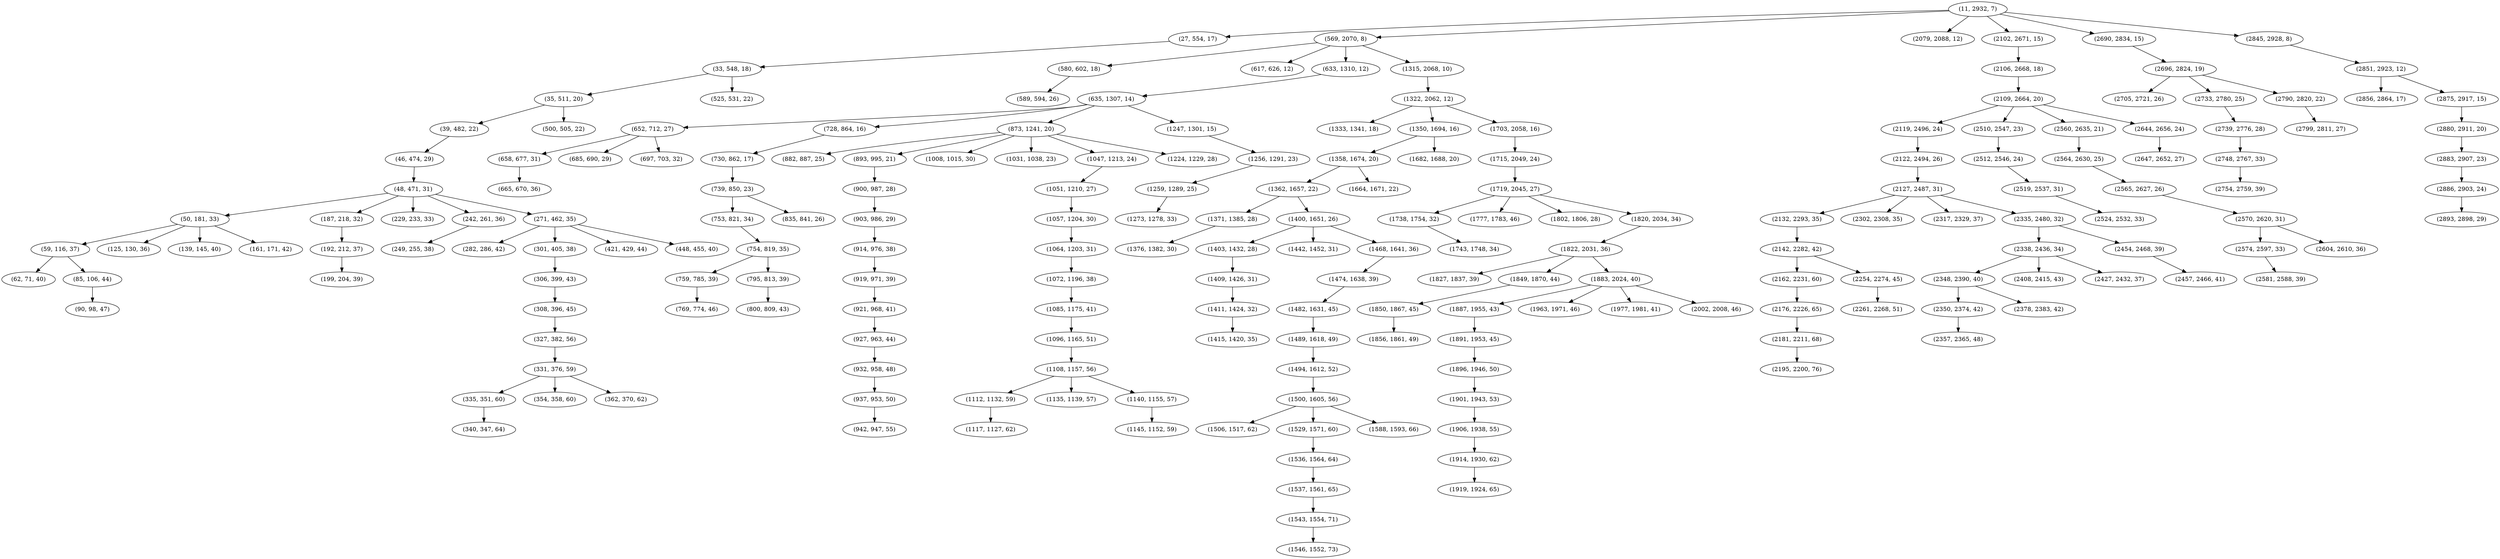 digraph tree {
    "(11, 2932, 7)";
    "(27, 554, 17)";
    "(33, 548, 18)";
    "(35, 511, 20)";
    "(39, 482, 22)";
    "(46, 474, 29)";
    "(48, 471, 31)";
    "(50, 181, 33)";
    "(59, 116, 37)";
    "(62, 71, 40)";
    "(85, 106, 44)";
    "(90, 98, 47)";
    "(125, 130, 36)";
    "(139, 145, 40)";
    "(161, 171, 42)";
    "(187, 218, 32)";
    "(192, 212, 37)";
    "(199, 204, 39)";
    "(229, 233, 33)";
    "(242, 261, 36)";
    "(249, 255, 38)";
    "(271, 462, 35)";
    "(282, 286, 42)";
    "(301, 405, 38)";
    "(306, 399, 43)";
    "(308, 396, 45)";
    "(327, 382, 56)";
    "(331, 376, 59)";
    "(335, 351, 60)";
    "(340, 347, 64)";
    "(354, 358, 60)";
    "(362, 370, 62)";
    "(421, 429, 44)";
    "(448, 455, 40)";
    "(500, 505, 22)";
    "(525, 531, 22)";
    "(569, 2070, 8)";
    "(580, 602, 18)";
    "(589, 594, 26)";
    "(617, 626, 12)";
    "(633, 1310, 12)";
    "(635, 1307, 14)";
    "(652, 712, 27)";
    "(658, 677, 31)";
    "(665, 670, 36)";
    "(685, 690, 29)";
    "(697, 703, 32)";
    "(728, 864, 16)";
    "(730, 862, 17)";
    "(739, 850, 23)";
    "(753, 821, 34)";
    "(754, 819, 35)";
    "(759, 785, 39)";
    "(769, 774, 46)";
    "(795, 813, 39)";
    "(800, 809, 43)";
    "(835, 841, 26)";
    "(873, 1241, 20)";
    "(882, 887, 25)";
    "(893, 995, 21)";
    "(900, 987, 28)";
    "(903, 986, 29)";
    "(914, 976, 38)";
    "(919, 971, 39)";
    "(921, 968, 41)";
    "(927, 963, 44)";
    "(932, 958, 48)";
    "(937, 953, 50)";
    "(942, 947, 55)";
    "(1008, 1015, 30)";
    "(1031, 1038, 23)";
    "(1047, 1213, 24)";
    "(1051, 1210, 27)";
    "(1057, 1204, 30)";
    "(1064, 1203, 31)";
    "(1072, 1196, 38)";
    "(1085, 1175, 41)";
    "(1096, 1165, 51)";
    "(1108, 1157, 56)";
    "(1112, 1132, 59)";
    "(1117, 1127, 62)";
    "(1135, 1139, 57)";
    "(1140, 1155, 57)";
    "(1145, 1152, 59)";
    "(1224, 1229, 28)";
    "(1247, 1301, 15)";
    "(1256, 1291, 23)";
    "(1259, 1289, 25)";
    "(1273, 1278, 33)";
    "(1315, 2068, 10)";
    "(1322, 2062, 12)";
    "(1333, 1341, 18)";
    "(1350, 1694, 16)";
    "(1358, 1674, 20)";
    "(1362, 1657, 22)";
    "(1371, 1385, 28)";
    "(1376, 1382, 30)";
    "(1400, 1651, 26)";
    "(1403, 1432, 28)";
    "(1409, 1426, 31)";
    "(1411, 1424, 32)";
    "(1415, 1420, 35)";
    "(1442, 1452, 31)";
    "(1468, 1641, 36)";
    "(1474, 1638, 39)";
    "(1482, 1631, 45)";
    "(1489, 1618, 49)";
    "(1494, 1612, 52)";
    "(1500, 1605, 56)";
    "(1506, 1517, 62)";
    "(1529, 1571, 60)";
    "(1536, 1564, 64)";
    "(1537, 1561, 65)";
    "(1543, 1554, 71)";
    "(1546, 1552, 73)";
    "(1588, 1593, 66)";
    "(1664, 1671, 22)";
    "(1682, 1688, 20)";
    "(1703, 2058, 16)";
    "(1715, 2049, 24)";
    "(1719, 2045, 27)";
    "(1738, 1754, 32)";
    "(1743, 1748, 34)";
    "(1777, 1783, 46)";
    "(1802, 1806, 28)";
    "(1820, 2034, 34)";
    "(1822, 2031, 36)";
    "(1827, 1837, 39)";
    "(1849, 1870, 44)";
    "(1850, 1867, 45)";
    "(1856, 1861, 49)";
    "(1883, 2024, 40)";
    "(1887, 1955, 43)";
    "(1891, 1953, 45)";
    "(1896, 1946, 50)";
    "(1901, 1943, 53)";
    "(1906, 1938, 55)";
    "(1914, 1930, 62)";
    "(1919, 1924, 65)";
    "(1963, 1971, 46)";
    "(1977, 1981, 41)";
    "(2002, 2008, 46)";
    "(2079, 2088, 12)";
    "(2102, 2671, 15)";
    "(2106, 2668, 18)";
    "(2109, 2664, 20)";
    "(2119, 2496, 24)";
    "(2122, 2494, 26)";
    "(2127, 2487, 31)";
    "(2132, 2293, 35)";
    "(2142, 2282, 42)";
    "(2162, 2231, 60)";
    "(2176, 2226, 65)";
    "(2181, 2211, 68)";
    "(2195, 2200, 76)";
    "(2254, 2274, 45)";
    "(2261, 2268, 51)";
    "(2302, 2308, 35)";
    "(2317, 2329, 37)";
    "(2335, 2480, 32)";
    "(2338, 2436, 34)";
    "(2348, 2390, 40)";
    "(2350, 2374, 42)";
    "(2357, 2365, 48)";
    "(2378, 2383, 42)";
    "(2408, 2415, 43)";
    "(2427, 2432, 37)";
    "(2454, 2468, 39)";
    "(2457, 2466, 41)";
    "(2510, 2547, 23)";
    "(2512, 2546, 24)";
    "(2519, 2537, 31)";
    "(2524, 2532, 33)";
    "(2560, 2635, 21)";
    "(2564, 2630, 25)";
    "(2565, 2627, 26)";
    "(2570, 2620, 31)";
    "(2574, 2597, 33)";
    "(2581, 2588, 39)";
    "(2604, 2610, 36)";
    "(2644, 2656, 24)";
    "(2647, 2652, 27)";
    "(2690, 2834, 15)";
    "(2696, 2824, 19)";
    "(2705, 2721, 26)";
    "(2733, 2780, 25)";
    "(2739, 2776, 28)";
    "(2748, 2767, 33)";
    "(2754, 2759, 39)";
    "(2790, 2820, 22)";
    "(2799, 2811, 27)";
    "(2845, 2928, 8)";
    "(2851, 2923, 12)";
    "(2856, 2864, 17)";
    "(2875, 2917, 15)";
    "(2880, 2911, 20)";
    "(2883, 2907, 23)";
    "(2886, 2903, 24)";
    "(2893, 2898, 29)";
    "(11, 2932, 7)" -> "(27, 554, 17)";
    "(11, 2932, 7)" -> "(569, 2070, 8)";
    "(11, 2932, 7)" -> "(2079, 2088, 12)";
    "(11, 2932, 7)" -> "(2102, 2671, 15)";
    "(11, 2932, 7)" -> "(2690, 2834, 15)";
    "(11, 2932, 7)" -> "(2845, 2928, 8)";
    "(27, 554, 17)" -> "(33, 548, 18)";
    "(33, 548, 18)" -> "(35, 511, 20)";
    "(33, 548, 18)" -> "(525, 531, 22)";
    "(35, 511, 20)" -> "(39, 482, 22)";
    "(35, 511, 20)" -> "(500, 505, 22)";
    "(39, 482, 22)" -> "(46, 474, 29)";
    "(46, 474, 29)" -> "(48, 471, 31)";
    "(48, 471, 31)" -> "(50, 181, 33)";
    "(48, 471, 31)" -> "(187, 218, 32)";
    "(48, 471, 31)" -> "(229, 233, 33)";
    "(48, 471, 31)" -> "(242, 261, 36)";
    "(48, 471, 31)" -> "(271, 462, 35)";
    "(50, 181, 33)" -> "(59, 116, 37)";
    "(50, 181, 33)" -> "(125, 130, 36)";
    "(50, 181, 33)" -> "(139, 145, 40)";
    "(50, 181, 33)" -> "(161, 171, 42)";
    "(59, 116, 37)" -> "(62, 71, 40)";
    "(59, 116, 37)" -> "(85, 106, 44)";
    "(85, 106, 44)" -> "(90, 98, 47)";
    "(187, 218, 32)" -> "(192, 212, 37)";
    "(192, 212, 37)" -> "(199, 204, 39)";
    "(242, 261, 36)" -> "(249, 255, 38)";
    "(271, 462, 35)" -> "(282, 286, 42)";
    "(271, 462, 35)" -> "(301, 405, 38)";
    "(271, 462, 35)" -> "(421, 429, 44)";
    "(271, 462, 35)" -> "(448, 455, 40)";
    "(301, 405, 38)" -> "(306, 399, 43)";
    "(306, 399, 43)" -> "(308, 396, 45)";
    "(308, 396, 45)" -> "(327, 382, 56)";
    "(327, 382, 56)" -> "(331, 376, 59)";
    "(331, 376, 59)" -> "(335, 351, 60)";
    "(331, 376, 59)" -> "(354, 358, 60)";
    "(331, 376, 59)" -> "(362, 370, 62)";
    "(335, 351, 60)" -> "(340, 347, 64)";
    "(569, 2070, 8)" -> "(580, 602, 18)";
    "(569, 2070, 8)" -> "(617, 626, 12)";
    "(569, 2070, 8)" -> "(633, 1310, 12)";
    "(569, 2070, 8)" -> "(1315, 2068, 10)";
    "(580, 602, 18)" -> "(589, 594, 26)";
    "(633, 1310, 12)" -> "(635, 1307, 14)";
    "(635, 1307, 14)" -> "(652, 712, 27)";
    "(635, 1307, 14)" -> "(728, 864, 16)";
    "(635, 1307, 14)" -> "(873, 1241, 20)";
    "(635, 1307, 14)" -> "(1247, 1301, 15)";
    "(652, 712, 27)" -> "(658, 677, 31)";
    "(652, 712, 27)" -> "(685, 690, 29)";
    "(652, 712, 27)" -> "(697, 703, 32)";
    "(658, 677, 31)" -> "(665, 670, 36)";
    "(728, 864, 16)" -> "(730, 862, 17)";
    "(730, 862, 17)" -> "(739, 850, 23)";
    "(739, 850, 23)" -> "(753, 821, 34)";
    "(739, 850, 23)" -> "(835, 841, 26)";
    "(753, 821, 34)" -> "(754, 819, 35)";
    "(754, 819, 35)" -> "(759, 785, 39)";
    "(754, 819, 35)" -> "(795, 813, 39)";
    "(759, 785, 39)" -> "(769, 774, 46)";
    "(795, 813, 39)" -> "(800, 809, 43)";
    "(873, 1241, 20)" -> "(882, 887, 25)";
    "(873, 1241, 20)" -> "(893, 995, 21)";
    "(873, 1241, 20)" -> "(1008, 1015, 30)";
    "(873, 1241, 20)" -> "(1031, 1038, 23)";
    "(873, 1241, 20)" -> "(1047, 1213, 24)";
    "(873, 1241, 20)" -> "(1224, 1229, 28)";
    "(893, 995, 21)" -> "(900, 987, 28)";
    "(900, 987, 28)" -> "(903, 986, 29)";
    "(903, 986, 29)" -> "(914, 976, 38)";
    "(914, 976, 38)" -> "(919, 971, 39)";
    "(919, 971, 39)" -> "(921, 968, 41)";
    "(921, 968, 41)" -> "(927, 963, 44)";
    "(927, 963, 44)" -> "(932, 958, 48)";
    "(932, 958, 48)" -> "(937, 953, 50)";
    "(937, 953, 50)" -> "(942, 947, 55)";
    "(1047, 1213, 24)" -> "(1051, 1210, 27)";
    "(1051, 1210, 27)" -> "(1057, 1204, 30)";
    "(1057, 1204, 30)" -> "(1064, 1203, 31)";
    "(1064, 1203, 31)" -> "(1072, 1196, 38)";
    "(1072, 1196, 38)" -> "(1085, 1175, 41)";
    "(1085, 1175, 41)" -> "(1096, 1165, 51)";
    "(1096, 1165, 51)" -> "(1108, 1157, 56)";
    "(1108, 1157, 56)" -> "(1112, 1132, 59)";
    "(1108, 1157, 56)" -> "(1135, 1139, 57)";
    "(1108, 1157, 56)" -> "(1140, 1155, 57)";
    "(1112, 1132, 59)" -> "(1117, 1127, 62)";
    "(1140, 1155, 57)" -> "(1145, 1152, 59)";
    "(1247, 1301, 15)" -> "(1256, 1291, 23)";
    "(1256, 1291, 23)" -> "(1259, 1289, 25)";
    "(1259, 1289, 25)" -> "(1273, 1278, 33)";
    "(1315, 2068, 10)" -> "(1322, 2062, 12)";
    "(1322, 2062, 12)" -> "(1333, 1341, 18)";
    "(1322, 2062, 12)" -> "(1350, 1694, 16)";
    "(1322, 2062, 12)" -> "(1703, 2058, 16)";
    "(1350, 1694, 16)" -> "(1358, 1674, 20)";
    "(1350, 1694, 16)" -> "(1682, 1688, 20)";
    "(1358, 1674, 20)" -> "(1362, 1657, 22)";
    "(1358, 1674, 20)" -> "(1664, 1671, 22)";
    "(1362, 1657, 22)" -> "(1371, 1385, 28)";
    "(1362, 1657, 22)" -> "(1400, 1651, 26)";
    "(1371, 1385, 28)" -> "(1376, 1382, 30)";
    "(1400, 1651, 26)" -> "(1403, 1432, 28)";
    "(1400, 1651, 26)" -> "(1442, 1452, 31)";
    "(1400, 1651, 26)" -> "(1468, 1641, 36)";
    "(1403, 1432, 28)" -> "(1409, 1426, 31)";
    "(1409, 1426, 31)" -> "(1411, 1424, 32)";
    "(1411, 1424, 32)" -> "(1415, 1420, 35)";
    "(1468, 1641, 36)" -> "(1474, 1638, 39)";
    "(1474, 1638, 39)" -> "(1482, 1631, 45)";
    "(1482, 1631, 45)" -> "(1489, 1618, 49)";
    "(1489, 1618, 49)" -> "(1494, 1612, 52)";
    "(1494, 1612, 52)" -> "(1500, 1605, 56)";
    "(1500, 1605, 56)" -> "(1506, 1517, 62)";
    "(1500, 1605, 56)" -> "(1529, 1571, 60)";
    "(1500, 1605, 56)" -> "(1588, 1593, 66)";
    "(1529, 1571, 60)" -> "(1536, 1564, 64)";
    "(1536, 1564, 64)" -> "(1537, 1561, 65)";
    "(1537, 1561, 65)" -> "(1543, 1554, 71)";
    "(1543, 1554, 71)" -> "(1546, 1552, 73)";
    "(1703, 2058, 16)" -> "(1715, 2049, 24)";
    "(1715, 2049, 24)" -> "(1719, 2045, 27)";
    "(1719, 2045, 27)" -> "(1738, 1754, 32)";
    "(1719, 2045, 27)" -> "(1777, 1783, 46)";
    "(1719, 2045, 27)" -> "(1802, 1806, 28)";
    "(1719, 2045, 27)" -> "(1820, 2034, 34)";
    "(1738, 1754, 32)" -> "(1743, 1748, 34)";
    "(1820, 2034, 34)" -> "(1822, 2031, 36)";
    "(1822, 2031, 36)" -> "(1827, 1837, 39)";
    "(1822, 2031, 36)" -> "(1849, 1870, 44)";
    "(1822, 2031, 36)" -> "(1883, 2024, 40)";
    "(1849, 1870, 44)" -> "(1850, 1867, 45)";
    "(1850, 1867, 45)" -> "(1856, 1861, 49)";
    "(1883, 2024, 40)" -> "(1887, 1955, 43)";
    "(1883, 2024, 40)" -> "(1963, 1971, 46)";
    "(1883, 2024, 40)" -> "(1977, 1981, 41)";
    "(1883, 2024, 40)" -> "(2002, 2008, 46)";
    "(1887, 1955, 43)" -> "(1891, 1953, 45)";
    "(1891, 1953, 45)" -> "(1896, 1946, 50)";
    "(1896, 1946, 50)" -> "(1901, 1943, 53)";
    "(1901, 1943, 53)" -> "(1906, 1938, 55)";
    "(1906, 1938, 55)" -> "(1914, 1930, 62)";
    "(1914, 1930, 62)" -> "(1919, 1924, 65)";
    "(2102, 2671, 15)" -> "(2106, 2668, 18)";
    "(2106, 2668, 18)" -> "(2109, 2664, 20)";
    "(2109, 2664, 20)" -> "(2119, 2496, 24)";
    "(2109, 2664, 20)" -> "(2510, 2547, 23)";
    "(2109, 2664, 20)" -> "(2560, 2635, 21)";
    "(2109, 2664, 20)" -> "(2644, 2656, 24)";
    "(2119, 2496, 24)" -> "(2122, 2494, 26)";
    "(2122, 2494, 26)" -> "(2127, 2487, 31)";
    "(2127, 2487, 31)" -> "(2132, 2293, 35)";
    "(2127, 2487, 31)" -> "(2302, 2308, 35)";
    "(2127, 2487, 31)" -> "(2317, 2329, 37)";
    "(2127, 2487, 31)" -> "(2335, 2480, 32)";
    "(2132, 2293, 35)" -> "(2142, 2282, 42)";
    "(2142, 2282, 42)" -> "(2162, 2231, 60)";
    "(2142, 2282, 42)" -> "(2254, 2274, 45)";
    "(2162, 2231, 60)" -> "(2176, 2226, 65)";
    "(2176, 2226, 65)" -> "(2181, 2211, 68)";
    "(2181, 2211, 68)" -> "(2195, 2200, 76)";
    "(2254, 2274, 45)" -> "(2261, 2268, 51)";
    "(2335, 2480, 32)" -> "(2338, 2436, 34)";
    "(2335, 2480, 32)" -> "(2454, 2468, 39)";
    "(2338, 2436, 34)" -> "(2348, 2390, 40)";
    "(2338, 2436, 34)" -> "(2408, 2415, 43)";
    "(2338, 2436, 34)" -> "(2427, 2432, 37)";
    "(2348, 2390, 40)" -> "(2350, 2374, 42)";
    "(2348, 2390, 40)" -> "(2378, 2383, 42)";
    "(2350, 2374, 42)" -> "(2357, 2365, 48)";
    "(2454, 2468, 39)" -> "(2457, 2466, 41)";
    "(2510, 2547, 23)" -> "(2512, 2546, 24)";
    "(2512, 2546, 24)" -> "(2519, 2537, 31)";
    "(2519, 2537, 31)" -> "(2524, 2532, 33)";
    "(2560, 2635, 21)" -> "(2564, 2630, 25)";
    "(2564, 2630, 25)" -> "(2565, 2627, 26)";
    "(2565, 2627, 26)" -> "(2570, 2620, 31)";
    "(2570, 2620, 31)" -> "(2574, 2597, 33)";
    "(2570, 2620, 31)" -> "(2604, 2610, 36)";
    "(2574, 2597, 33)" -> "(2581, 2588, 39)";
    "(2644, 2656, 24)" -> "(2647, 2652, 27)";
    "(2690, 2834, 15)" -> "(2696, 2824, 19)";
    "(2696, 2824, 19)" -> "(2705, 2721, 26)";
    "(2696, 2824, 19)" -> "(2733, 2780, 25)";
    "(2696, 2824, 19)" -> "(2790, 2820, 22)";
    "(2733, 2780, 25)" -> "(2739, 2776, 28)";
    "(2739, 2776, 28)" -> "(2748, 2767, 33)";
    "(2748, 2767, 33)" -> "(2754, 2759, 39)";
    "(2790, 2820, 22)" -> "(2799, 2811, 27)";
    "(2845, 2928, 8)" -> "(2851, 2923, 12)";
    "(2851, 2923, 12)" -> "(2856, 2864, 17)";
    "(2851, 2923, 12)" -> "(2875, 2917, 15)";
    "(2875, 2917, 15)" -> "(2880, 2911, 20)";
    "(2880, 2911, 20)" -> "(2883, 2907, 23)";
    "(2883, 2907, 23)" -> "(2886, 2903, 24)";
    "(2886, 2903, 24)" -> "(2893, 2898, 29)";
}
